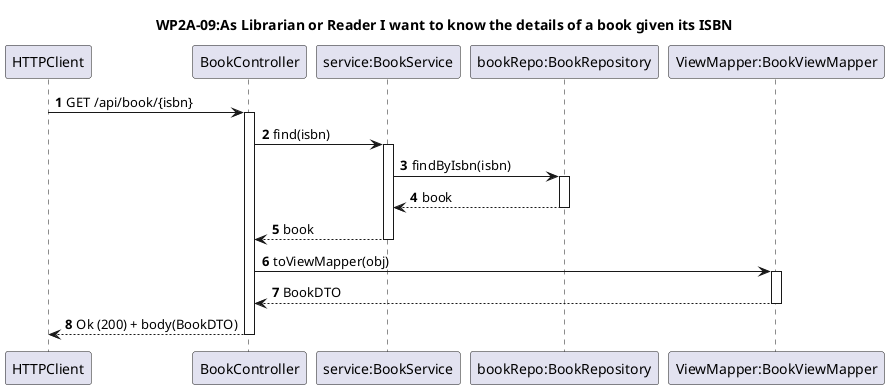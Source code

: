 @startuml
'https://plantuml.com/sequence-diagram
title WP2A-09:As Librarian or Reader I want to know the details of a book given its ISBN

autonumber
autoactivate on

participant "HTTPClient" as http
participant "BookController" as controller
participant "service:BookService" as service
participant "bookRepo:BookRepository" as bookRepo
participant "ViewMapper:BookViewMapper" as vmapper

http -> controller: GET /api/book/{isbn}

controller -> service: find(isbn)

service -> bookRepo: findByIsbn(isbn)
bookRepo --> service: book

service --> controller: book

controller -> vmapper: toViewMapper(obj)
vmapper --> controller: BookDTO

controller --> http: Ok (200) + body(BookDTO)

@enduml